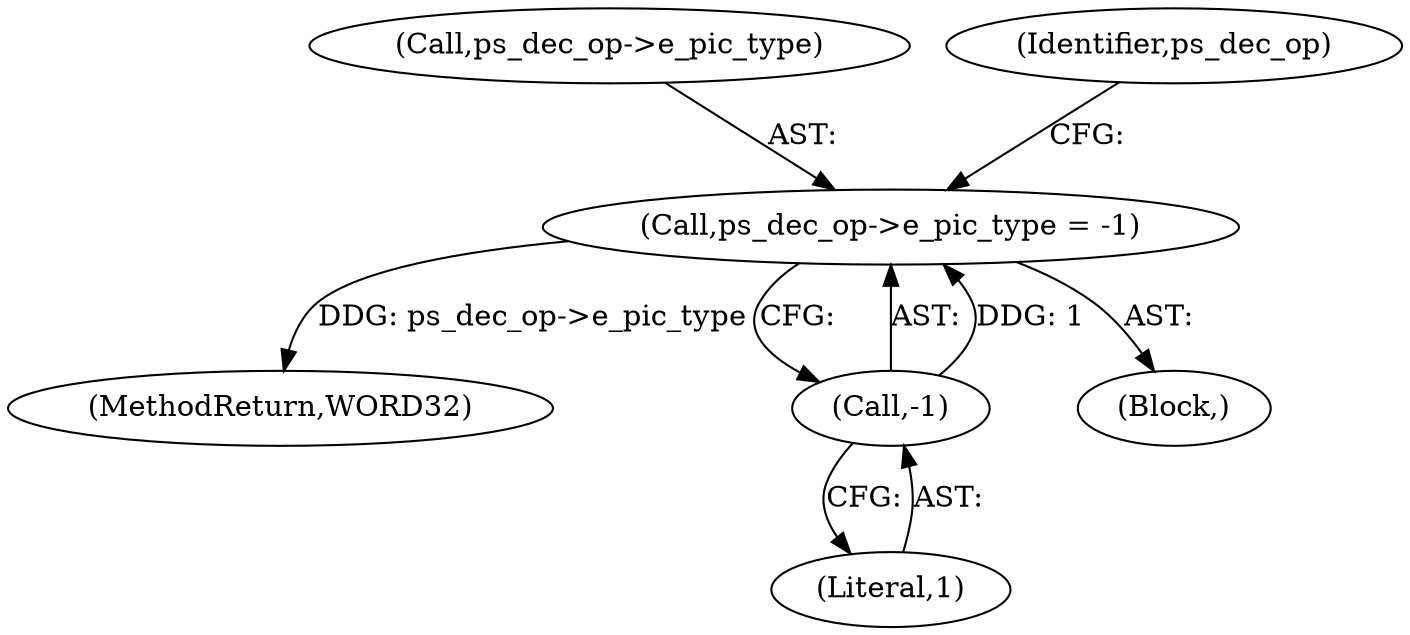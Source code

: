 digraph "0_Android_0b23c81c3dd9ec38f7e6806a3955fed1925541a0@pointer" {
"1000496" [label="(Call,ps_dec_op->e_pic_type = -1)"];
"1000500" [label="(Call,-1)"];
"1000500" [label="(Call,-1)"];
"1000497" [label="(Call,ps_dec_op->e_pic_type)"];
"1002226" [label="(MethodReturn,WORD32)"];
"1000501" [label="(Literal,1)"];
"1000156" [label="(Block,)"];
"1000504" [label="(Identifier,ps_dec_op)"];
"1000496" [label="(Call,ps_dec_op->e_pic_type = -1)"];
"1000496" -> "1000156"  [label="AST: "];
"1000496" -> "1000500"  [label="CFG: "];
"1000497" -> "1000496"  [label="AST: "];
"1000500" -> "1000496"  [label="AST: "];
"1000504" -> "1000496"  [label="CFG: "];
"1000496" -> "1002226"  [label="DDG: ps_dec_op->e_pic_type"];
"1000500" -> "1000496"  [label="DDG: 1"];
"1000500" -> "1000501"  [label="CFG: "];
"1000501" -> "1000500"  [label="AST: "];
}
